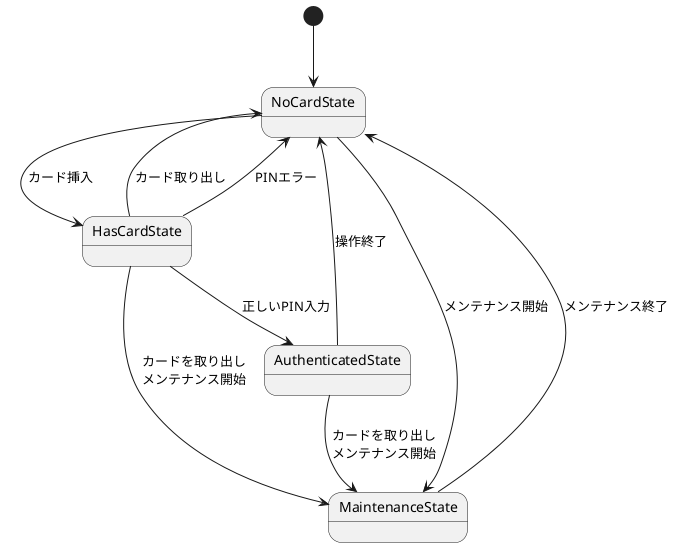 @startuml
' state NoCardState {
'   
' }

[*] --> NoCardState
state NoCardState 
state HasCardState
state AuthenticatedState
state MaintenanceState

NoCardState --> HasCardState : カード挿入
HasCardState --> NoCardState : カード取り出し
HasCardState --> AuthenticatedState : 正しいPIN入力
HasCardState --> NoCardState : PINエラー
AuthenticatedState --> NoCardState : 操作終了
NoCardState --> MaintenanceState : メンテナンス開始
HasCardState --> MaintenanceState : カードを取り出し\nメンテナンス開始
AuthenticatedState --> MaintenanceState : カードを取り出し\nメンテナンス開始
MaintenanceState --> NoCardState : メンテナンス終了

@enduml
